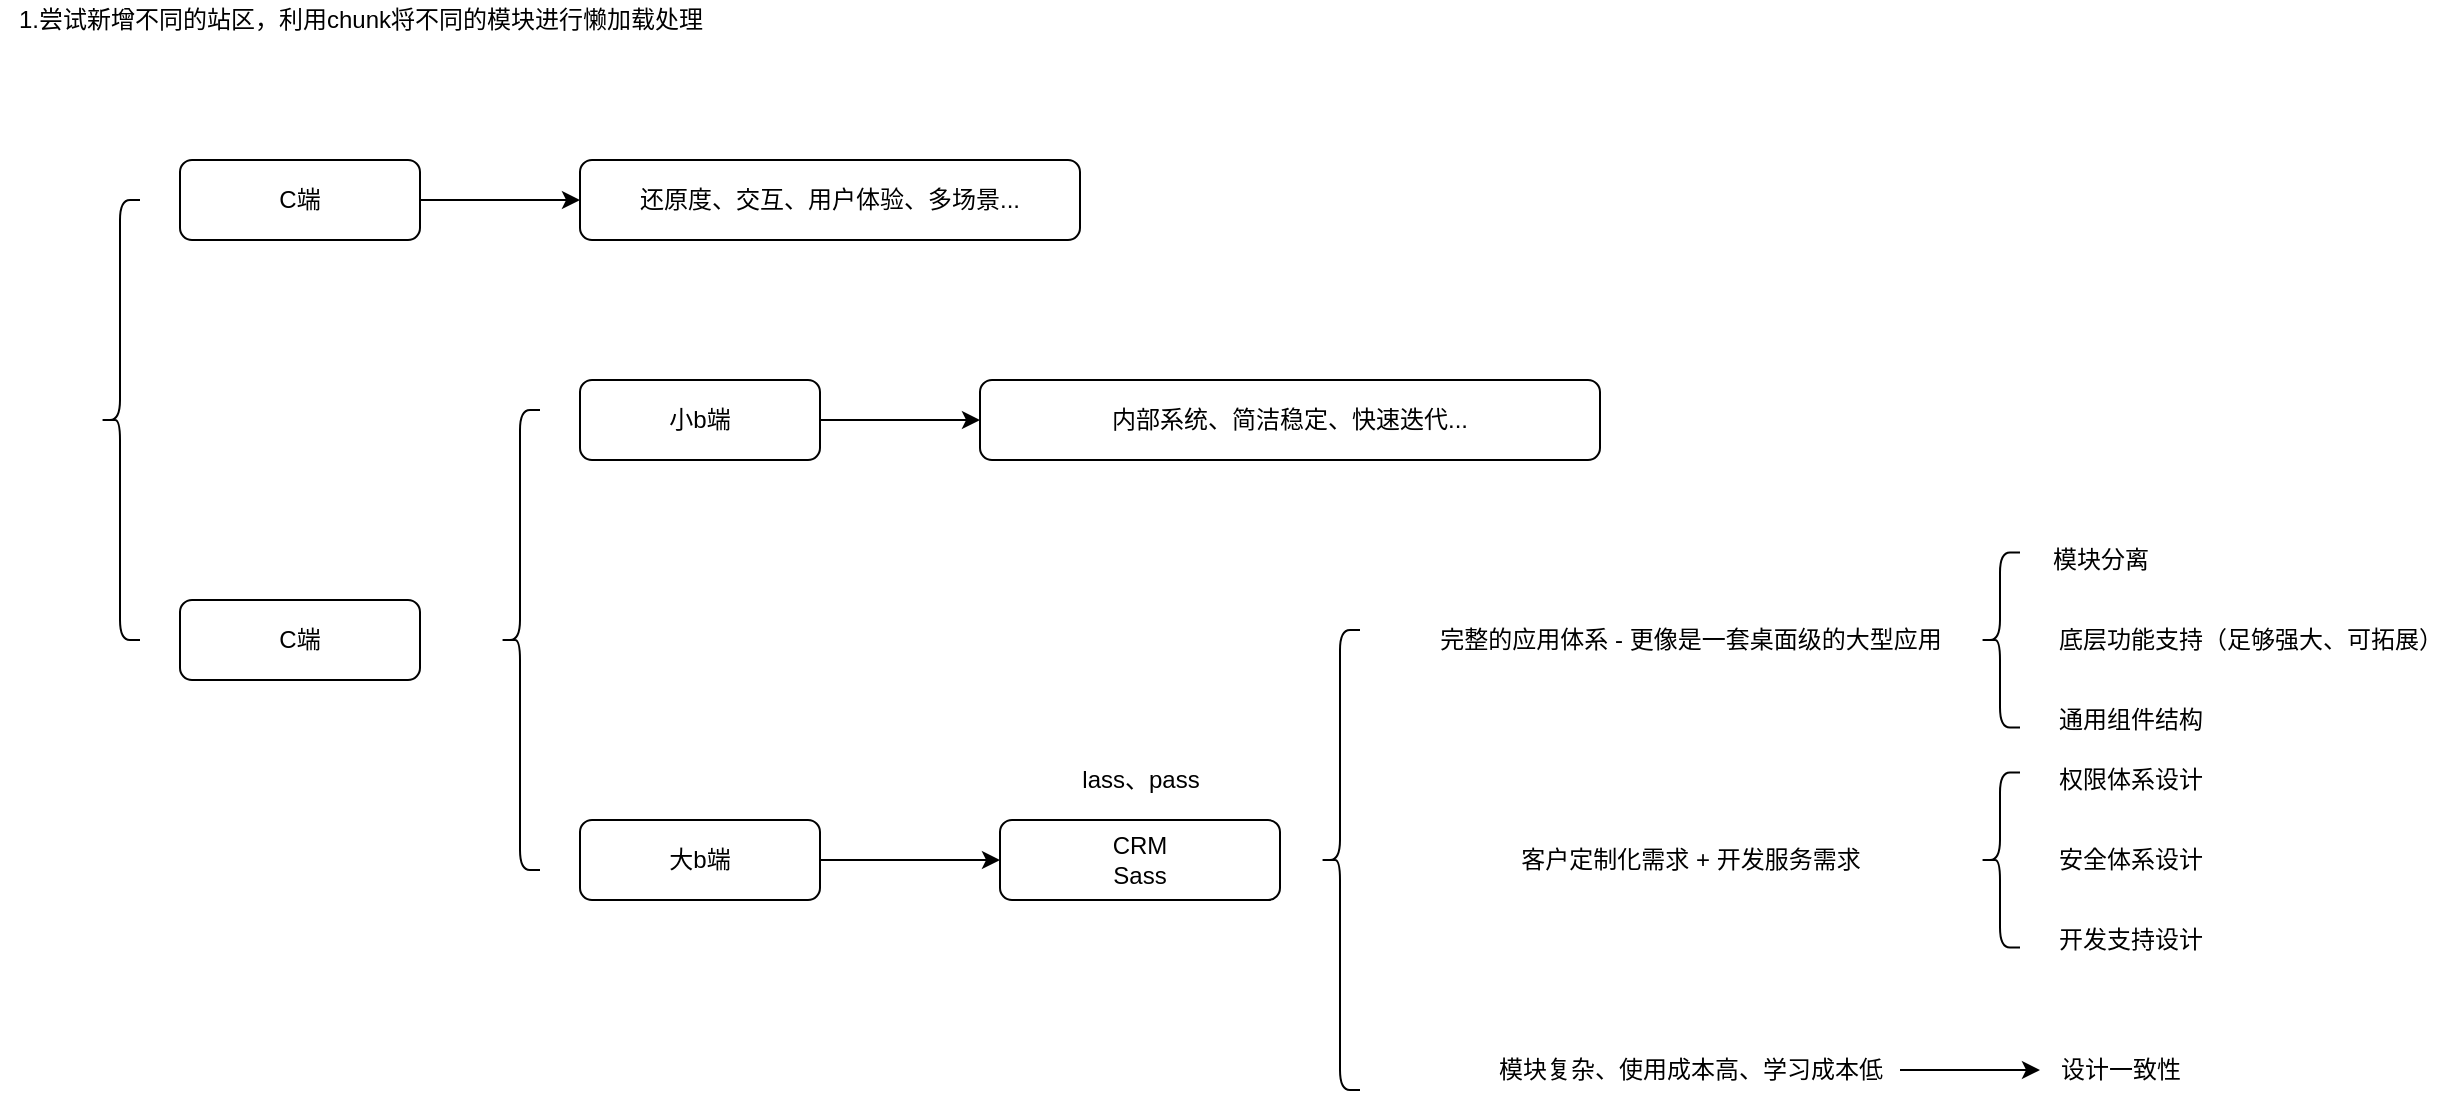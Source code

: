 <mxfile>
    <diagram id="qeDOQFXz-xmIuLquSGXa" name="第 1 页">
        <mxGraphModel dx="738" dy="344" grid="1" gridSize="10" guides="1" tooltips="1" connect="1" arrows="1" fold="1" page="1" pageScale="1" pageWidth="827" pageHeight="1169" math="0" shadow="0">
            <root>
                <mxCell id="0"/>
                <mxCell id="1" parent="0"/>
                <mxCell id="2" value="" style="shape=curlyBracket;whiteSpace=wrap;html=1;rounded=1;" vertex="1" parent="1">
                    <mxGeometry x="60" y="120" width="20" height="220" as="geometry"/>
                </mxCell>
                <mxCell id="6" value="" style="edgeStyle=none;html=1;" edge="1" parent="1" source="3" target="5">
                    <mxGeometry relative="1" as="geometry"/>
                </mxCell>
                <mxCell id="3" value="C端" style="rounded=1;whiteSpace=wrap;html=1;" vertex="1" parent="1">
                    <mxGeometry x="100" y="100" width="120" height="40" as="geometry"/>
                </mxCell>
                <mxCell id="4" value="C端" style="rounded=1;whiteSpace=wrap;html=1;" vertex="1" parent="1">
                    <mxGeometry x="100" y="320" width="120" height="40" as="geometry"/>
                </mxCell>
                <mxCell id="5" value="还原度、交互、用户体验、多场景..." style="whiteSpace=wrap;html=1;rounded=1;" vertex="1" parent="1">
                    <mxGeometry x="300" y="100" width="250" height="40" as="geometry"/>
                </mxCell>
                <mxCell id="7" value="" style="shape=curlyBracket;whiteSpace=wrap;html=1;rounded=1;" vertex="1" parent="1">
                    <mxGeometry x="260" y="225" width="20" height="230" as="geometry"/>
                </mxCell>
                <mxCell id="11" value="" style="edgeStyle=none;html=1;" edge="1" parent="1" source="8" target="10">
                    <mxGeometry relative="1" as="geometry"/>
                </mxCell>
                <mxCell id="8" value="小b端" style="rounded=1;whiteSpace=wrap;html=1;" vertex="1" parent="1">
                    <mxGeometry x="300" y="210" width="120" height="40" as="geometry"/>
                </mxCell>
                <mxCell id="14" value="" style="edgeStyle=none;html=1;" edge="1" parent="1" source="9" target="12">
                    <mxGeometry relative="1" as="geometry"/>
                </mxCell>
                <mxCell id="9" value="大b端" style="rounded=1;whiteSpace=wrap;html=1;" vertex="1" parent="1">
                    <mxGeometry x="300" y="430" width="120" height="40" as="geometry"/>
                </mxCell>
                <mxCell id="10" value="内部系统、简洁稳定、快速迭代..." style="rounded=1;whiteSpace=wrap;html=1;" vertex="1" parent="1">
                    <mxGeometry x="500" y="210" width="310" height="40" as="geometry"/>
                </mxCell>
                <mxCell id="12" value="CRM&lt;br&gt;Sass" style="rounded=1;whiteSpace=wrap;html=1;" vertex="1" parent="1">
                    <mxGeometry x="510" y="430" width="140" height="40" as="geometry"/>
                </mxCell>
                <mxCell id="13" value="lass、pass" style="text;html=1;align=center;verticalAlign=middle;resizable=0;points=[];autosize=1;strokeColor=none;fillColor=none;" vertex="1" parent="1">
                    <mxGeometry x="545" y="400" width="70" height="20" as="geometry"/>
                </mxCell>
                <mxCell id="15" value="" style="shape=curlyBracket;whiteSpace=wrap;html=1;rounded=1;" vertex="1" parent="1">
                    <mxGeometry x="670" y="335" width="20" height="230" as="geometry"/>
                </mxCell>
                <mxCell id="16" value="完整的应用体系 - 更像是一套桌面级的大型应用" style="text;html=1;align=center;verticalAlign=middle;resizable=0;points=[];autosize=1;strokeColor=none;fillColor=none;" vertex="1" parent="1">
                    <mxGeometry x="720" y="330" width="270" height="20" as="geometry"/>
                </mxCell>
                <mxCell id="17" value="" style="shape=curlyBracket;whiteSpace=wrap;html=1;rounded=1;" vertex="1" parent="1">
                    <mxGeometry x="1000" y="296.25" width="20" height="87.5" as="geometry"/>
                </mxCell>
                <mxCell id="18" value="模块分离" style="text;html=1;align=center;verticalAlign=middle;resizable=0;points=[];autosize=1;strokeColor=none;fillColor=none;" vertex="1" parent="1">
                    <mxGeometry x="1030" y="290" width="60" height="20" as="geometry"/>
                </mxCell>
                <mxCell id="19" value="底层功能支持（足够强大、可拓展）" style="text;html=1;align=center;verticalAlign=middle;resizable=0;points=[];autosize=1;strokeColor=none;fillColor=none;" vertex="1" parent="1">
                    <mxGeometry x="1030" y="330" width="210" height="20" as="geometry"/>
                </mxCell>
                <mxCell id="20" value="通用组件结构" style="text;html=1;align=center;verticalAlign=middle;resizable=0;points=[];autosize=1;strokeColor=none;fillColor=none;" vertex="1" parent="1">
                    <mxGeometry x="1030" y="370" width="90" height="20" as="geometry"/>
                </mxCell>
                <mxCell id="21" value="客户定制化需求 + 开发服务需求" style="text;html=1;align=center;verticalAlign=middle;resizable=0;points=[];autosize=1;strokeColor=none;fillColor=none;" vertex="1" parent="1">
                    <mxGeometry x="760" y="440" width="190" height="20" as="geometry"/>
                </mxCell>
                <mxCell id="22" value="" style="shape=curlyBracket;whiteSpace=wrap;html=1;rounded=1;" vertex="1" parent="1">
                    <mxGeometry x="1000" y="406.25" width="20" height="87.5" as="geometry"/>
                </mxCell>
                <mxCell id="23" value="权限体系设计" style="text;html=1;align=center;verticalAlign=middle;resizable=0;points=[];autosize=1;strokeColor=none;fillColor=none;" vertex="1" parent="1">
                    <mxGeometry x="1030" y="400" width="90" height="20" as="geometry"/>
                </mxCell>
                <mxCell id="24" value="安全体系设计" style="text;html=1;align=center;verticalAlign=middle;resizable=0;points=[];autosize=1;strokeColor=none;fillColor=none;" vertex="1" parent="1">
                    <mxGeometry x="1030" y="440" width="90" height="20" as="geometry"/>
                </mxCell>
                <mxCell id="25" value="开发支持设计" style="text;html=1;align=center;verticalAlign=middle;resizable=0;points=[];autosize=1;strokeColor=none;fillColor=none;" vertex="1" parent="1">
                    <mxGeometry x="1030" y="480" width="90" height="20" as="geometry"/>
                </mxCell>
                <mxCell id="29" value="" style="edgeStyle=none;html=1;" edge="1" parent="1" source="27" target="28">
                    <mxGeometry relative="1" as="geometry"/>
                </mxCell>
                <mxCell id="27" value="模块复杂、使用成本高、学习成本低" style="text;html=1;align=center;verticalAlign=middle;resizable=0;points=[];autosize=1;strokeColor=none;fillColor=none;" vertex="1" parent="1">
                    <mxGeometry x="750" y="545" width="210" height="20" as="geometry"/>
                </mxCell>
                <mxCell id="28" value="设计一致性" style="text;html=1;align=center;verticalAlign=middle;resizable=0;points=[];autosize=1;strokeColor=none;fillColor=none;" vertex="1" parent="1">
                    <mxGeometry x="1030" y="545" width="80" height="20" as="geometry"/>
                </mxCell>
                <mxCell id="30" value="1.尝试新增不同的站区，利用chunk将不同的模块进行懒加载处理" style="text;html=1;align=center;verticalAlign=middle;resizable=0;points=[];autosize=1;strokeColor=none;fillColor=none;" vertex="1" parent="1">
                    <mxGeometry x="10" y="20" width="360" height="20" as="geometry"/>
                </mxCell>
            </root>
        </mxGraphModel>
    </diagram>
</mxfile>